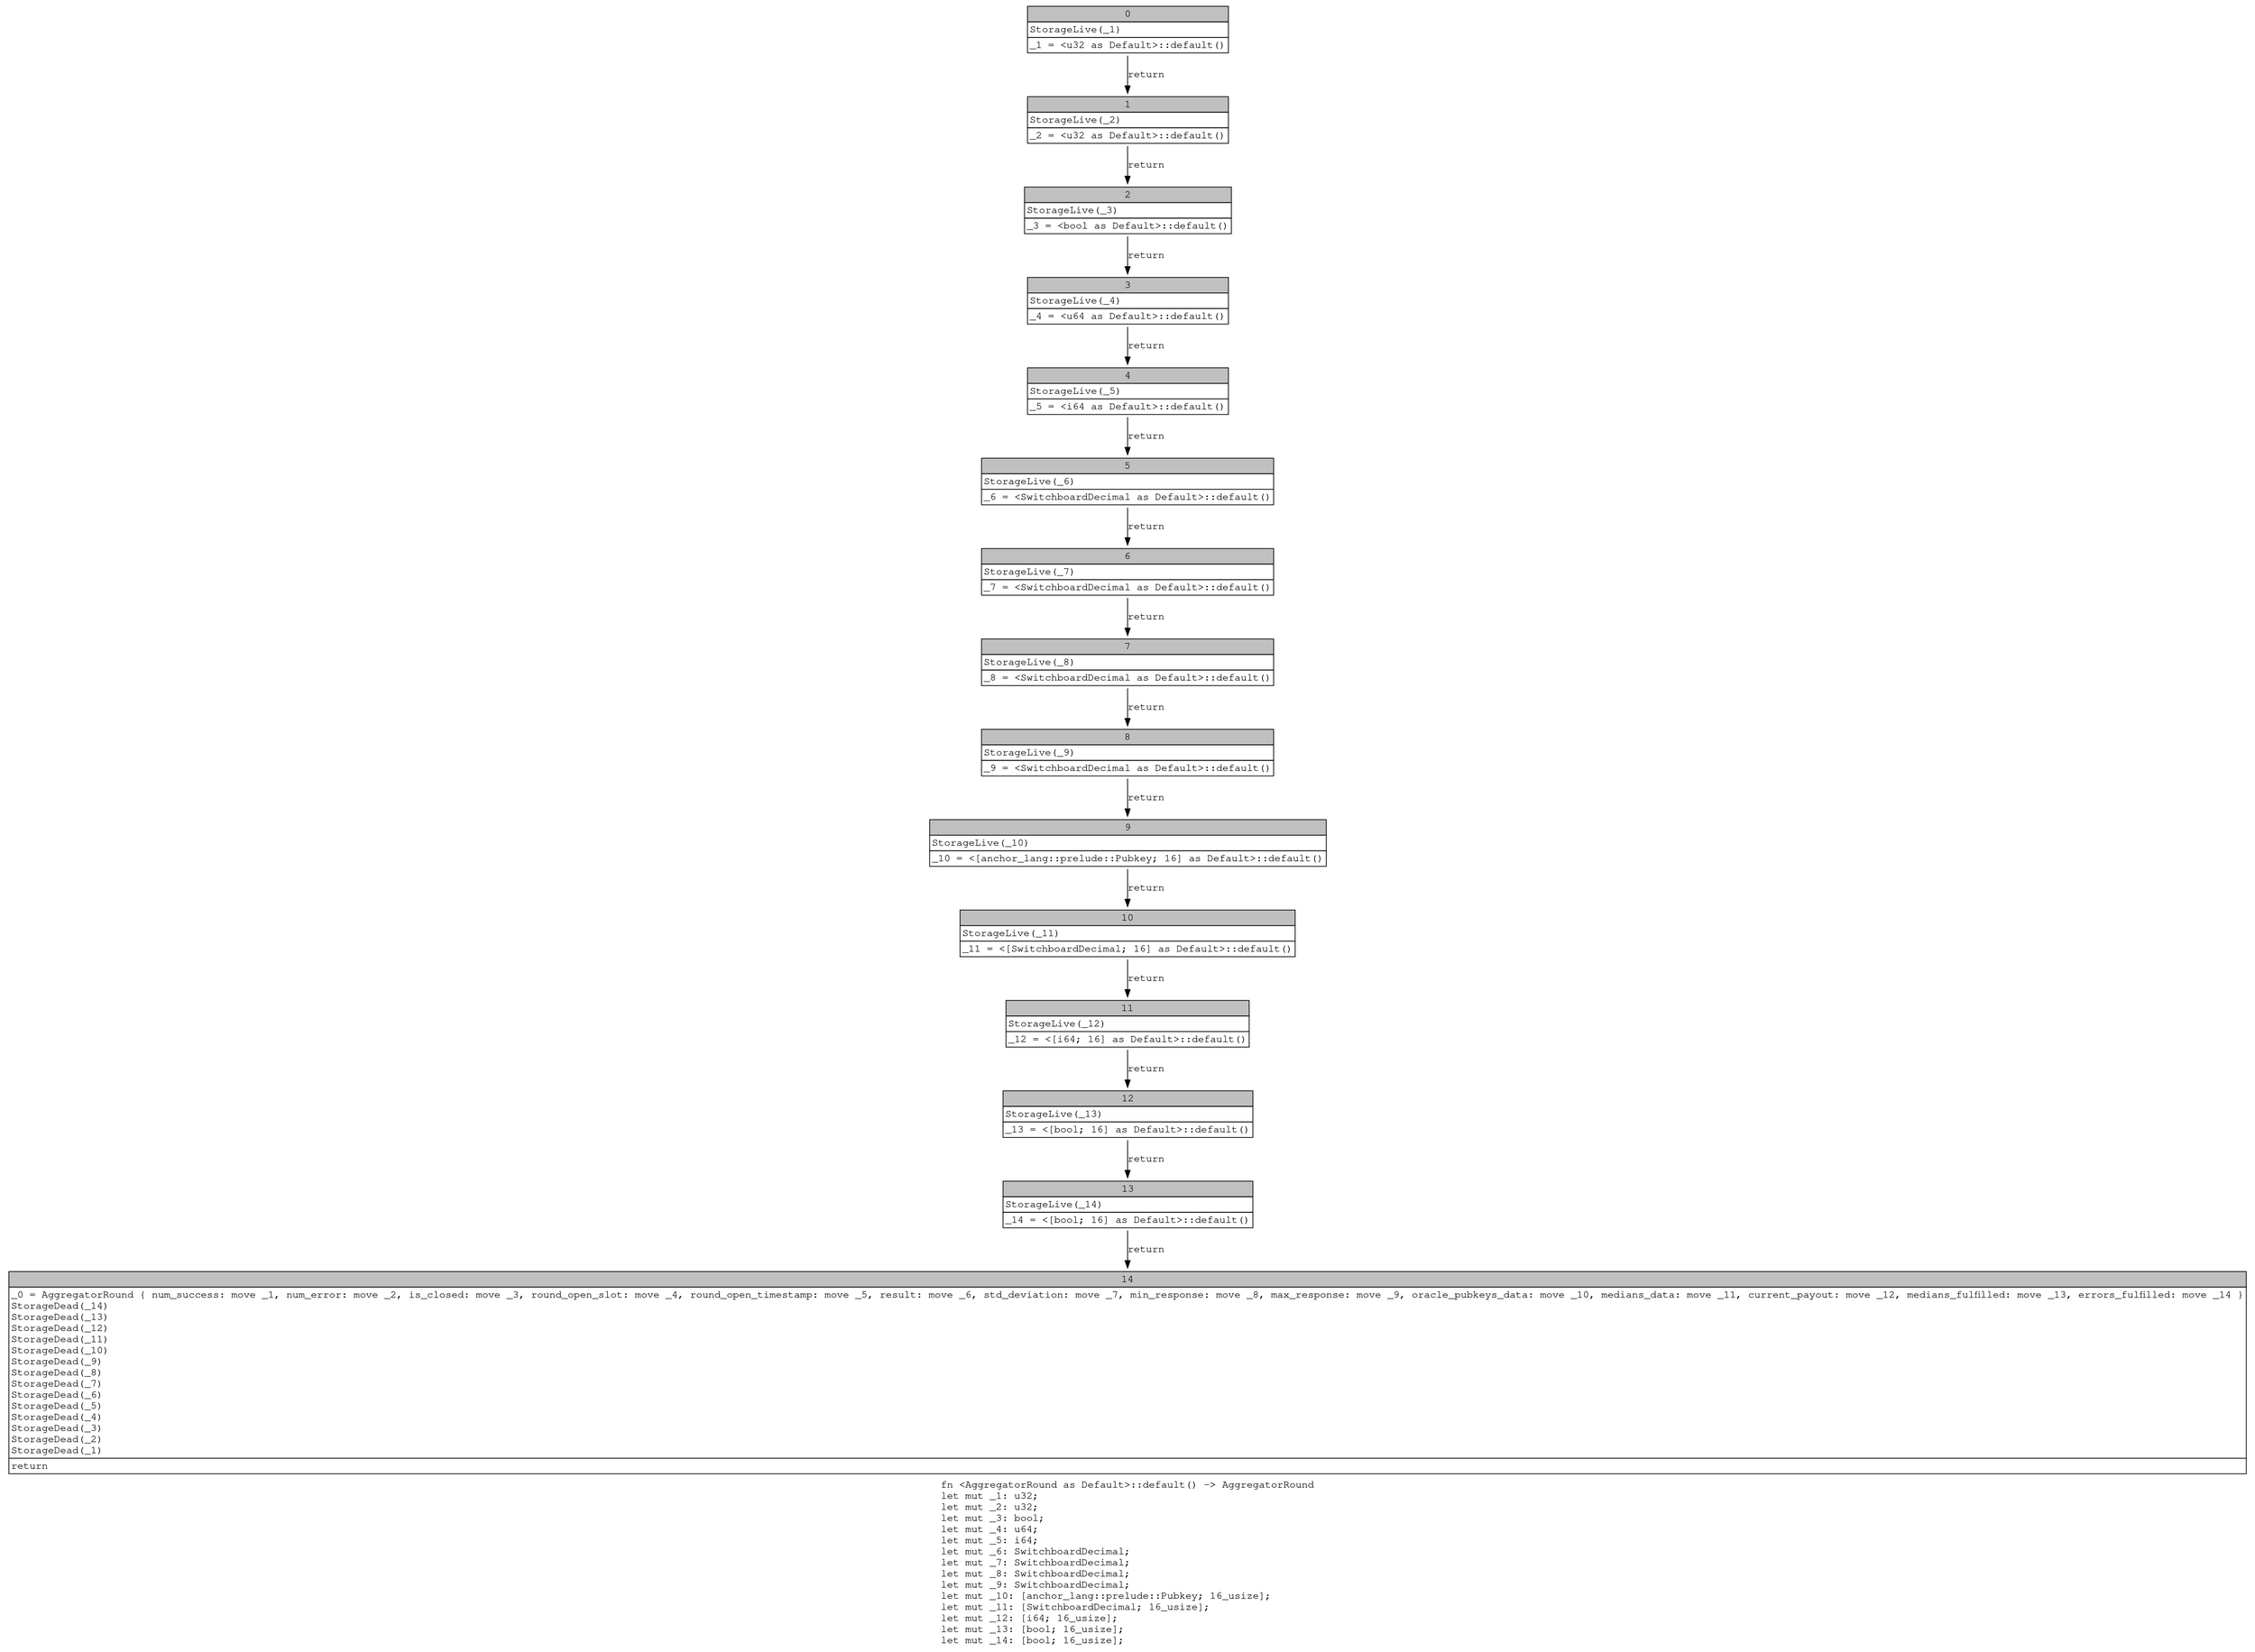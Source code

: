 digraph Mir_0_139 {
    graph [fontname="Courier, monospace"];
    node [fontname="Courier, monospace"];
    edge [fontname="Courier, monospace"];
    label=<fn &lt;AggregatorRound as Default&gt;::default() -&gt; AggregatorRound<br align="left"/>let mut _1: u32;<br align="left"/>let mut _2: u32;<br align="left"/>let mut _3: bool;<br align="left"/>let mut _4: u64;<br align="left"/>let mut _5: i64;<br align="left"/>let mut _6: SwitchboardDecimal;<br align="left"/>let mut _7: SwitchboardDecimal;<br align="left"/>let mut _8: SwitchboardDecimal;<br align="left"/>let mut _9: SwitchboardDecimal;<br align="left"/>let mut _10: [anchor_lang::prelude::Pubkey; 16_usize];<br align="left"/>let mut _11: [SwitchboardDecimal; 16_usize];<br align="left"/>let mut _12: [i64; 16_usize];<br align="left"/>let mut _13: [bool; 16_usize];<br align="left"/>let mut _14: [bool; 16_usize];<br align="left"/>>;
    bb0__0_139 [shape="none", label=<<table border="0" cellborder="1" cellspacing="0"><tr><td bgcolor="gray" align="center" colspan="1">0</td></tr><tr><td align="left" balign="left">StorageLive(_1)<br/></td></tr><tr><td align="left">_1 = &lt;u32 as Default&gt;::default()</td></tr></table>>];
    bb1__0_139 [shape="none", label=<<table border="0" cellborder="1" cellspacing="0"><tr><td bgcolor="gray" align="center" colspan="1">1</td></tr><tr><td align="left" balign="left">StorageLive(_2)<br/></td></tr><tr><td align="left">_2 = &lt;u32 as Default&gt;::default()</td></tr></table>>];
    bb2__0_139 [shape="none", label=<<table border="0" cellborder="1" cellspacing="0"><tr><td bgcolor="gray" align="center" colspan="1">2</td></tr><tr><td align="left" balign="left">StorageLive(_3)<br/></td></tr><tr><td align="left">_3 = &lt;bool as Default&gt;::default()</td></tr></table>>];
    bb3__0_139 [shape="none", label=<<table border="0" cellborder="1" cellspacing="0"><tr><td bgcolor="gray" align="center" colspan="1">3</td></tr><tr><td align="left" balign="left">StorageLive(_4)<br/></td></tr><tr><td align="left">_4 = &lt;u64 as Default&gt;::default()</td></tr></table>>];
    bb4__0_139 [shape="none", label=<<table border="0" cellborder="1" cellspacing="0"><tr><td bgcolor="gray" align="center" colspan="1">4</td></tr><tr><td align="left" balign="left">StorageLive(_5)<br/></td></tr><tr><td align="left">_5 = &lt;i64 as Default&gt;::default()</td></tr></table>>];
    bb5__0_139 [shape="none", label=<<table border="0" cellborder="1" cellspacing="0"><tr><td bgcolor="gray" align="center" colspan="1">5</td></tr><tr><td align="left" balign="left">StorageLive(_6)<br/></td></tr><tr><td align="left">_6 = &lt;SwitchboardDecimal as Default&gt;::default()</td></tr></table>>];
    bb6__0_139 [shape="none", label=<<table border="0" cellborder="1" cellspacing="0"><tr><td bgcolor="gray" align="center" colspan="1">6</td></tr><tr><td align="left" balign="left">StorageLive(_7)<br/></td></tr><tr><td align="left">_7 = &lt;SwitchboardDecimal as Default&gt;::default()</td></tr></table>>];
    bb7__0_139 [shape="none", label=<<table border="0" cellborder="1" cellspacing="0"><tr><td bgcolor="gray" align="center" colspan="1">7</td></tr><tr><td align="left" balign="left">StorageLive(_8)<br/></td></tr><tr><td align="left">_8 = &lt;SwitchboardDecimal as Default&gt;::default()</td></tr></table>>];
    bb8__0_139 [shape="none", label=<<table border="0" cellborder="1" cellspacing="0"><tr><td bgcolor="gray" align="center" colspan="1">8</td></tr><tr><td align="left" balign="left">StorageLive(_9)<br/></td></tr><tr><td align="left">_9 = &lt;SwitchboardDecimal as Default&gt;::default()</td></tr></table>>];
    bb9__0_139 [shape="none", label=<<table border="0" cellborder="1" cellspacing="0"><tr><td bgcolor="gray" align="center" colspan="1">9</td></tr><tr><td align="left" balign="left">StorageLive(_10)<br/></td></tr><tr><td align="left">_10 = &lt;[anchor_lang::prelude::Pubkey; 16] as Default&gt;::default()</td></tr></table>>];
    bb10__0_139 [shape="none", label=<<table border="0" cellborder="1" cellspacing="0"><tr><td bgcolor="gray" align="center" colspan="1">10</td></tr><tr><td align="left" balign="left">StorageLive(_11)<br/></td></tr><tr><td align="left">_11 = &lt;[SwitchboardDecimal; 16] as Default&gt;::default()</td></tr></table>>];
    bb11__0_139 [shape="none", label=<<table border="0" cellborder="1" cellspacing="0"><tr><td bgcolor="gray" align="center" colspan="1">11</td></tr><tr><td align="left" balign="left">StorageLive(_12)<br/></td></tr><tr><td align="left">_12 = &lt;[i64; 16] as Default&gt;::default()</td></tr></table>>];
    bb12__0_139 [shape="none", label=<<table border="0" cellborder="1" cellspacing="0"><tr><td bgcolor="gray" align="center" colspan="1">12</td></tr><tr><td align="left" balign="left">StorageLive(_13)<br/></td></tr><tr><td align="left">_13 = &lt;[bool; 16] as Default&gt;::default()</td></tr></table>>];
    bb13__0_139 [shape="none", label=<<table border="0" cellborder="1" cellspacing="0"><tr><td bgcolor="gray" align="center" colspan="1">13</td></tr><tr><td align="left" balign="left">StorageLive(_14)<br/></td></tr><tr><td align="left">_14 = &lt;[bool; 16] as Default&gt;::default()</td></tr></table>>];
    bb14__0_139 [shape="none", label=<<table border="0" cellborder="1" cellspacing="0"><tr><td bgcolor="gray" align="center" colspan="1">14</td></tr><tr><td align="left" balign="left">_0 = AggregatorRound { num_success: move _1, num_error: move _2, is_closed: move _3, round_open_slot: move _4, round_open_timestamp: move _5, result: move _6, std_deviation: move _7, min_response: move _8, max_response: move _9, oracle_pubkeys_data: move _10, medians_data: move _11, current_payout: move _12, medians_fulfilled: move _13, errors_fulfilled: move _14 }<br/>StorageDead(_14)<br/>StorageDead(_13)<br/>StorageDead(_12)<br/>StorageDead(_11)<br/>StorageDead(_10)<br/>StorageDead(_9)<br/>StorageDead(_8)<br/>StorageDead(_7)<br/>StorageDead(_6)<br/>StorageDead(_5)<br/>StorageDead(_4)<br/>StorageDead(_3)<br/>StorageDead(_2)<br/>StorageDead(_1)<br/></td></tr><tr><td align="left">return</td></tr></table>>];
    bb0__0_139 -> bb1__0_139 [label="return"];
    bb1__0_139 -> bb2__0_139 [label="return"];
    bb2__0_139 -> bb3__0_139 [label="return"];
    bb3__0_139 -> bb4__0_139 [label="return"];
    bb4__0_139 -> bb5__0_139 [label="return"];
    bb5__0_139 -> bb6__0_139 [label="return"];
    bb6__0_139 -> bb7__0_139 [label="return"];
    bb7__0_139 -> bb8__0_139 [label="return"];
    bb8__0_139 -> bb9__0_139 [label="return"];
    bb9__0_139 -> bb10__0_139 [label="return"];
    bb10__0_139 -> bb11__0_139 [label="return"];
    bb11__0_139 -> bb12__0_139 [label="return"];
    bb12__0_139 -> bb13__0_139 [label="return"];
    bb13__0_139 -> bb14__0_139 [label="return"];
}

